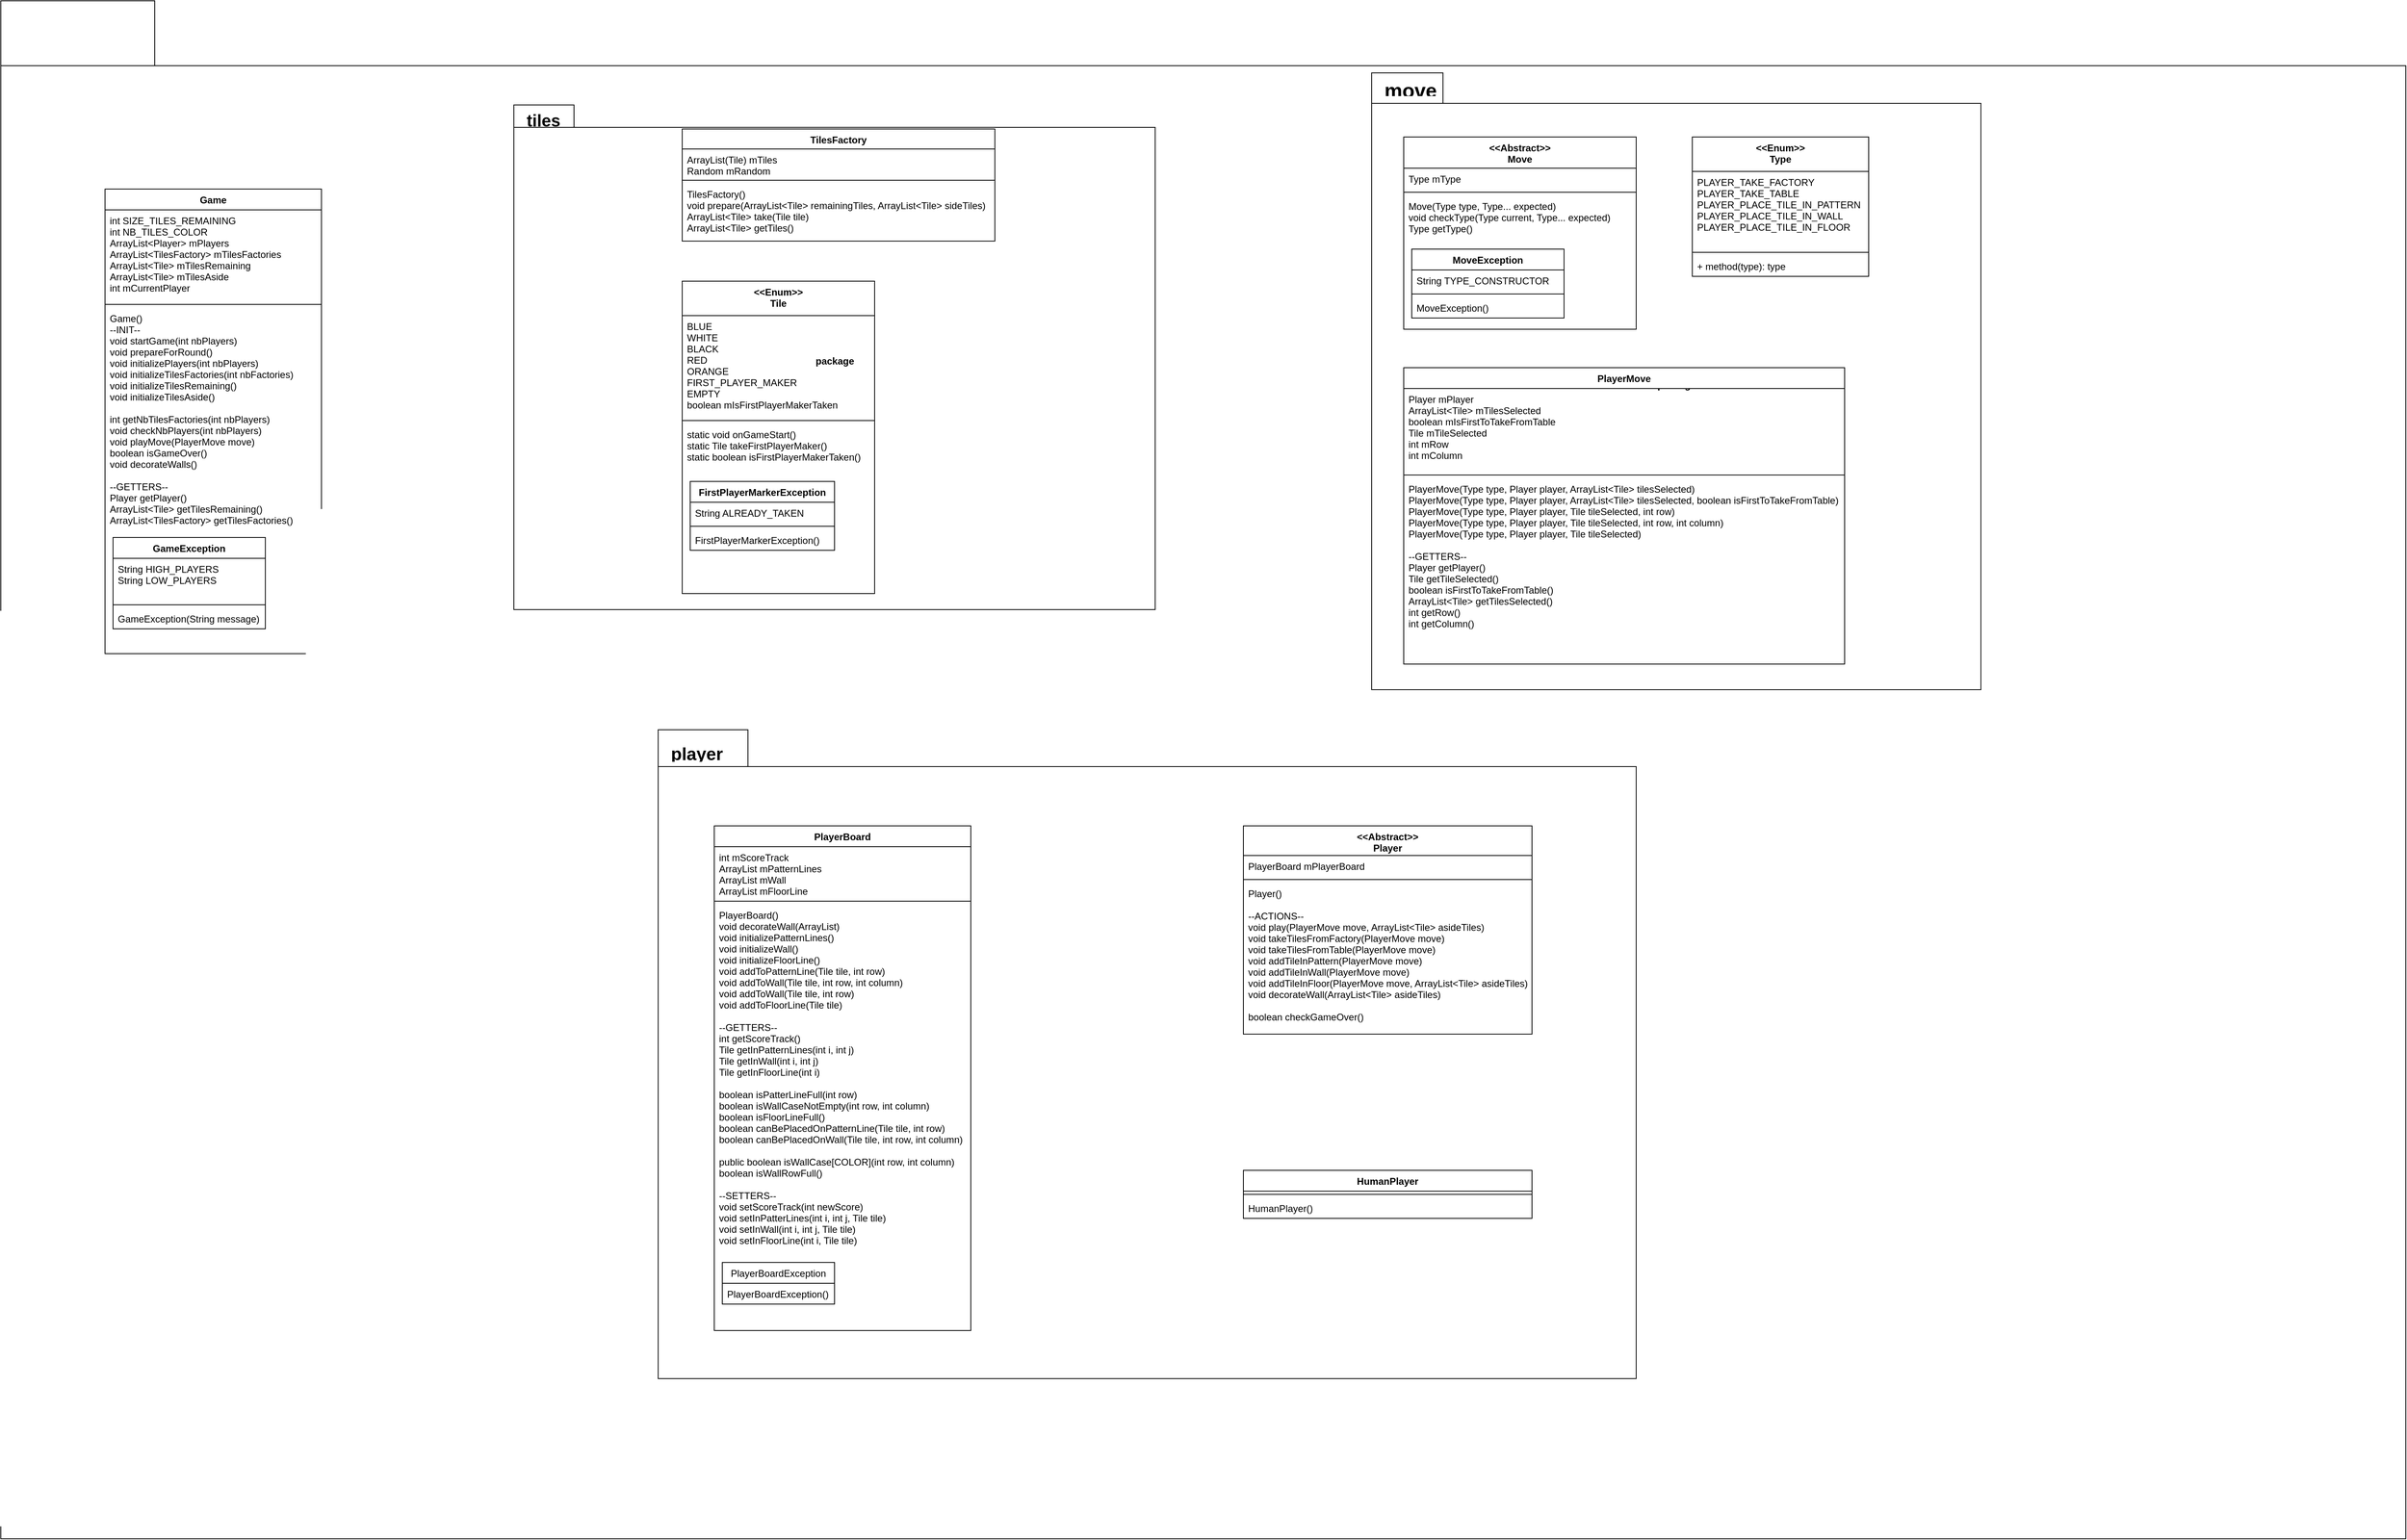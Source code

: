 <mxfile version="13.0.2" type="github">
  <diagram id="XCA9C4f2JsbgDVpI73ji" name="Page-1">
    <mxGraphModel dx="3076" dy="1914" grid="1" gridSize="10" guides="1" tooltips="1" connect="1" arrows="1" fold="1" page="1" pageScale="1" pageWidth="827" pageHeight="1169" math="0" shadow="0">
      <root>
        <mxCell id="0" />
        <mxCell id="1" parent="0" />
        <mxCell id="b1CXoUU1IrnRyMRFLuJq-70" value="" style="shape=folder;fontStyle=1;spacingTop=10;tabWidth=143;tabHeight=81;tabPosition=left;html=1;fontSize=12;" vertex="1" parent="1">
          <mxGeometry x="-850" y="-990" width="3000" height="1920" as="geometry" />
        </mxCell>
        <mxCell id="b1CXoUU1IrnRyMRFLuJq-60" value="package" style="shape=folder;fontStyle=1;spacingTop=10;tabWidth=89;tabHeight=38;tabPosition=left;html=1;fontSize=12;" vertex="1" parent="1">
          <mxGeometry x="860" y="-900" width="760" height="770" as="geometry" />
        </mxCell>
        <mxCell id="b1CXoUU1IrnRyMRFLuJq-34" value="package" style="shape=folder;fontStyle=1;spacingTop=10;tabWidth=75;tabHeight=28;tabPosition=left;html=1;fontSize=12;" vertex="1" parent="1">
          <mxGeometry x="-210" y="-860" width="800" height="630" as="geometry" />
        </mxCell>
        <mxCell id="b1CXoUU1IrnRyMRFLuJq-10" value="" style="shape=folder;fontStyle=1;spacingTop=10;tabWidth=112;tabHeight=46;tabPosition=left;html=1;treeMoving=1;treeFolding=1;autosize=0;" vertex="1" parent="1">
          <mxGeometry x="-30" y="-80" width="1220" height="810" as="geometry" />
        </mxCell>
        <mxCell id="O8AdQkVKEZQIfbViCcOW-5" value="PlayerBoard&#xa;" style="swimlane;fontStyle=1;align=center;verticalAlign=top;childLayout=stackLayout;horizontal=1;startSize=26;horizontalStack=0;resizeParent=1;resizeParentMax=0;resizeLast=0;collapsible=1;marginBottom=0;" parent="1" vertex="1">
          <mxGeometry x="40" y="40" width="320" height="630" as="geometry" />
        </mxCell>
        <mxCell id="O8AdQkVKEZQIfbViCcOW-6" value="int mScoreTrack&#xa;ArrayList mPatternLines&#xa;ArrayList mWall&#xa;ArrayList mFloorLine" style="text;strokeColor=none;fillColor=none;align=left;verticalAlign=top;spacingLeft=4;spacingRight=4;overflow=hidden;rotatable=0;points=[[0,0.5],[1,0.5]];portConstraint=eastwest;" parent="O8AdQkVKEZQIfbViCcOW-5" vertex="1">
          <mxGeometry y="26" width="320" height="64" as="geometry" />
        </mxCell>
        <mxCell id="O8AdQkVKEZQIfbViCcOW-7" value="" style="line;strokeWidth=1;fillColor=none;align=left;verticalAlign=middle;spacingTop=-1;spacingLeft=3;spacingRight=3;rotatable=0;labelPosition=right;points=[];portConstraint=eastwest;" parent="O8AdQkVKEZQIfbViCcOW-5" vertex="1">
          <mxGeometry y="90" width="320" height="8" as="geometry" />
        </mxCell>
        <mxCell id="O8AdQkVKEZQIfbViCcOW-8" value="PlayerBoard()&#xa;void decorateWall(ArrayList)&#xa;void initializePatternLines()&#xa;void initializeWall()&#xa;void initializeFloorLine()&#xa;void addToPatternLine(Tile tile, int row)&#xa;void addToWall(Tile tile, int row, int column)&#xa;void addToWall(Tile tile, int row)&#xa;void addToFloorLine(Tile tile)&#xa;&#xa;--GETTERS--&#xa;int getScoreTrack()&#xa;Tile getInPatternLines(int i, int j)&#xa;Tile getInWall(int i, int j)&#xa;Tile getInFloorLine(int i)&#xa;&#xa;boolean isPatterLineFull(int row)&#xa;boolean isWallCaseNotEmpty(int row, int column)&#xa;boolean isFloorLineFull()&#xa;boolean canBePlacedOnPatternLine(Tile tile, int row)&#xa;boolean canBePlacedOnWall(Tile tile, int row, int column)&#xa;&#xa;public boolean isWallCase[COLOR](int row, int column)&#xa;boolean isWallRowFull()&#xa;&#xa;--SETTERS--&#xa;void setScoreTrack(int newScore)&#xa;void setInPatterLines(int i, int j, Tile tile)&#xa;void setInWall(int i, int j, Tile tile)&#xa;void setInFloorLine(int i, Tile tile)&#xa;" style="text;strokeColor=none;fillColor=none;align=left;verticalAlign=top;spacingLeft=4;spacingRight=4;overflow=hidden;rotatable=0;points=[[0,0.5],[1,0.5]];portConstraint=eastwest;" parent="O8AdQkVKEZQIfbViCcOW-5" vertex="1">
          <mxGeometry y="98" width="320" height="532" as="geometry" />
        </mxCell>
        <mxCell id="O8AdQkVKEZQIfbViCcOW-20" value="PlayerBoardException" style="swimlane;fontStyle=0;childLayout=stackLayout;horizontal=1;startSize=26;fillColor=none;horizontalStack=0;resizeParent=1;resizeParentMax=0;resizeLast=0;collapsible=1;marginBottom=0;" parent="1" vertex="1">
          <mxGeometry x="50" y="585" width="140" height="52" as="geometry" />
        </mxCell>
        <mxCell id="O8AdQkVKEZQIfbViCcOW-21" value="PlayerBoardException()" style="text;strokeColor=none;fillColor=none;align=left;verticalAlign=top;spacingLeft=4;spacingRight=4;overflow=hidden;rotatable=0;points=[[0,0.5],[1,0.5]];portConstraint=eastwest;" parent="O8AdQkVKEZQIfbViCcOW-20" vertex="1">
          <mxGeometry y="26" width="140" height="26" as="geometry" />
        </mxCell>
        <mxCell id="b1CXoUU1IrnRyMRFLuJq-11" value="player" style="text;strokeColor=none;fillColor=none;align=left;verticalAlign=top;spacingLeft=4;spacingRight=4;overflow=hidden;rotatable=0;points=[[0,0.5],[1,0.5]];portConstraint=eastwest;fontStyle=1;fontSize=22;" vertex="1" parent="1">
          <mxGeometry x="-20" y="-70" width="100" height="26" as="geometry" />
        </mxCell>
        <mxCell id="O8AdQkVKEZQIfbViCcOW-24" value="&lt;&lt;Abstract&gt;&gt;&#xa;Player" style="swimlane;fontStyle=1;align=center;verticalAlign=top;childLayout=stackLayout;horizontal=1;startSize=37;horizontalStack=0;resizeParent=1;resizeParentMax=0;resizeLast=0;collapsible=1;marginBottom=0;" parent="1" vertex="1">
          <mxGeometry x="700" y="40" width="360" height="260" as="geometry" />
        </mxCell>
        <mxCell id="O8AdQkVKEZQIfbViCcOW-25" value="PlayerBoard mPlayerBoard" style="text;strokeColor=none;fillColor=none;align=left;verticalAlign=top;spacingLeft=4;spacingRight=4;overflow=hidden;rotatable=0;points=[[0,0.5],[1,0.5]];portConstraint=eastwest;" parent="O8AdQkVKEZQIfbViCcOW-24" vertex="1">
          <mxGeometry y="37" width="360" height="26" as="geometry" />
        </mxCell>
        <mxCell id="O8AdQkVKEZQIfbViCcOW-26" value="" style="line;strokeWidth=1;fillColor=none;align=left;verticalAlign=middle;spacingTop=-1;spacingLeft=3;spacingRight=3;rotatable=0;labelPosition=right;points=[];portConstraint=eastwest;" parent="O8AdQkVKEZQIfbViCcOW-24" vertex="1">
          <mxGeometry y="63" width="360" height="8" as="geometry" />
        </mxCell>
        <mxCell id="O8AdQkVKEZQIfbViCcOW-27" value="Player()&#xa;&#xa;--ACTIONS--&#xa;void play(PlayerMove move, ArrayList&lt;Tile&gt; asideTiles)&#xa;void takeTilesFromFactory(PlayerMove move)&#xa;void takeTilesFromTable(PlayerMove move)&#xa;void addTileInPattern(PlayerMove move)&#xa;void addTileInWall(PlayerMove move)&#xa;void addTileInFloor(PlayerMove move, ArrayList&lt;Tile&gt; asideTiles)&#xa;void decorateWall(ArrayList&lt;Tile&gt; asideTiles)&#xa;&#xa;boolean checkGameOver()&#xa;" style="text;strokeColor=none;fillColor=none;align=left;verticalAlign=top;spacingLeft=4;spacingRight=4;overflow=hidden;rotatable=0;points=[[0,0.5],[1,0.5]];portConstraint=eastwest;" parent="O8AdQkVKEZQIfbViCcOW-24" vertex="1">
          <mxGeometry y="71" width="360" height="189" as="geometry" />
        </mxCell>
        <mxCell id="b1CXoUU1IrnRyMRFLuJq-6" value="HumanPlayer" style="swimlane;fontStyle=1;align=center;verticalAlign=top;childLayout=stackLayout;horizontal=1;startSize=26;horizontalStack=0;resizeParent=1;resizeParentMax=0;resizeLast=0;collapsible=1;marginBottom=0;" vertex="1" parent="1">
          <mxGeometry x="700" y="470" width="360" height="60" as="geometry" />
        </mxCell>
        <mxCell id="b1CXoUU1IrnRyMRFLuJq-8" value="" style="line;strokeWidth=1;fillColor=none;align=left;verticalAlign=middle;spacingTop=-1;spacingLeft=3;spacingRight=3;rotatable=0;labelPosition=right;points=[];portConstraint=eastwest;" vertex="1" parent="b1CXoUU1IrnRyMRFLuJq-6">
          <mxGeometry y="26" width="360" height="8" as="geometry" />
        </mxCell>
        <mxCell id="b1CXoUU1IrnRyMRFLuJq-9" value="HumanPlayer()" style="text;strokeColor=none;fillColor=none;align=left;verticalAlign=top;spacingLeft=4;spacingRight=4;overflow=hidden;rotatable=0;points=[[0,0.5],[1,0.5]];portConstraint=eastwest;" vertex="1" parent="b1CXoUU1IrnRyMRFLuJq-6">
          <mxGeometry y="34" width="360" height="26" as="geometry" />
        </mxCell>
        <mxCell id="b1CXoUU1IrnRyMRFLuJq-18" value="TilesFactory" style="swimlane;fontStyle=1;align=center;verticalAlign=top;childLayout=stackLayout;horizontal=1;startSize=25;horizontalStack=0;resizeParent=1;resizeParentMax=0;resizeLast=0;collapsible=1;marginBottom=0;fontSize=12;" vertex="1" parent="1">
          <mxGeometry y="-830" width="390" height="140" as="geometry" />
        </mxCell>
        <mxCell id="b1CXoUU1IrnRyMRFLuJq-19" value="ArrayList(Tile) mTiles&#xa;Random mRandom" style="text;strokeColor=none;fillColor=none;align=left;verticalAlign=top;spacingLeft=4;spacingRight=4;overflow=hidden;rotatable=0;points=[[0,0.5],[1,0.5]];portConstraint=eastwest;" vertex="1" parent="b1CXoUU1IrnRyMRFLuJq-18">
          <mxGeometry y="25" width="390" height="35" as="geometry" />
        </mxCell>
        <mxCell id="b1CXoUU1IrnRyMRFLuJq-20" value="" style="line;strokeWidth=1;fillColor=none;align=left;verticalAlign=middle;spacingTop=-1;spacingLeft=3;spacingRight=3;rotatable=0;labelPosition=right;points=[];portConstraint=eastwest;" vertex="1" parent="b1CXoUU1IrnRyMRFLuJq-18">
          <mxGeometry y="60" width="390" height="8" as="geometry" />
        </mxCell>
        <mxCell id="b1CXoUU1IrnRyMRFLuJq-21" value="TilesFactory()&#xa;void prepare(ArrayList&lt;Tile&gt; remainingTiles, ArrayList&lt;Tile&gt; sideTiles)&#xa;ArrayList&lt;Tile&gt; take(Tile tile)&#xa;ArrayList&lt;Tile&gt; getTiles()&#xa;" style="text;strokeColor=none;fillColor=none;align=left;verticalAlign=top;spacingLeft=4;spacingRight=4;overflow=hidden;rotatable=0;points=[[0,0.5],[1,0.5]];portConstraint=eastwest;" vertex="1" parent="b1CXoUU1IrnRyMRFLuJq-18">
          <mxGeometry y="68" width="390" height="72" as="geometry" />
        </mxCell>
        <mxCell id="b1CXoUU1IrnRyMRFLuJq-22" value="&lt;&lt;Enum&gt;&gt;&#xa;Tile" style="swimlane;fontStyle=1;align=center;verticalAlign=top;childLayout=stackLayout;horizontal=1;startSize=43;horizontalStack=0;resizeParent=1;resizeParentMax=0;resizeLast=0;collapsible=1;marginBottom=0;fontSize=12;" vertex="1" parent="1">
          <mxGeometry y="-640" width="240" height="390" as="geometry" />
        </mxCell>
        <mxCell id="b1CXoUU1IrnRyMRFLuJq-23" value="BLUE&#xa;WHITE&#xa;BLACK&#xa;RED&#xa;ORANGE&#xa;FIRST_PLAYER_MAKER&#xa;EMPTY&#xa;boolean mIsFirstPlayerMakerTaken&#xa;" style="text;strokeColor=none;fillColor=none;align=left;verticalAlign=top;spacingLeft=4;spacingRight=4;overflow=hidden;rotatable=0;points=[[0,0.5],[1,0.5]];portConstraint=eastwest;" vertex="1" parent="b1CXoUU1IrnRyMRFLuJq-22">
          <mxGeometry y="43" width="240" height="127" as="geometry" />
        </mxCell>
        <mxCell id="b1CXoUU1IrnRyMRFLuJq-24" value="" style="line;strokeWidth=1;fillColor=none;align=left;verticalAlign=middle;spacingTop=-1;spacingLeft=3;spacingRight=3;rotatable=0;labelPosition=right;points=[];portConstraint=eastwest;" vertex="1" parent="b1CXoUU1IrnRyMRFLuJq-22">
          <mxGeometry y="170" width="240" height="8" as="geometry" />
        </mxCell>
        <mxCell id="b1CXoUU1IrnRyMRFLuJq-25" value="static void onGameStart()&#xa;static Tile takeFirstPlayerMaker()&#xa;static boolean isFirstPlayerMakerTaken()&#xa;" style="text;strokeColor=none;fillColor=none;align=left;verticalAlign=top;spacingLeft=4;spacingRight=4;overflow=hidden;rotatable=0;points=[[0,0.5],[1,0.5]];portConstraint=eastwest;" vertex="1" parent="b1CXoUU1IrnRyMRFLuJq-22">
          <mxGeometry y="178" width="240" height="212" as="geometry" />
        </mxCell>
        <mxCell id="b1CXoUU1IrnRyMRFLuJq-30" value="FirstPlayerMarkerException" style="swimlane;fontStyle=1;align=center;verticalAlign=top;childLayout=stackLayout;horizontal=1;startSize=26;horizontalStack=0;resizeParent=1;resizeParentMax=0;resizeLast=0;collapsible=1;marginBottom=0;fontSize=12;" vertex="1" parent="1">
          <mxGeometry x="10" y="-390" width="180" height="86" as="geometry" />
        </mxCell>
        <mxCell id="b1CXoUU1IrnRyMRFLuJq-31" value="String ALREADY_TAKEN" style="text;strokeColor=none;fillColor=none;align=left;verticalAlign=top;spacingLeft=4;spacingRight=4;overflow=hidden;rotatable=0;points=[[0,0.5],[1,0.5]];portConstraint=eastwest;" vertex="1" parent="b1CXoUU1IrnRyMRFLuJq-30">
          <mxGeometry y="26" width="180" height="26" as="geometry" />
        </mxCell>
        <mxCell id="b1CXoUU1IrnRyMRFLuJq-32" value="" style="line;strokeWidth=1;fillColor=none;align=left;verticalAlign=middle;spacingTop=-1;spacingLeft=3;spacingRight=3;rotatable=0;labelPosition=right;points=[];portConstraint=eastwest;" vertex="1" parent="b1CXoUU1IrnRyMRFLuJq-30">
          <mxGeometry y="52" width="180" height="8" as="geometry" />
        </mxCell>
        <mxCell id="b1CXoUU1IrnRyMRFLuJq-33" value="FirstPlayerMarkerException()" style="text;strokeColor=none;fillColor=none;align=left;verticalAlign=top;spacingLeft=4;spacingRight=4;overflow=hidden;rotatable=0;points=[[0,0.5],[1,0.5]];portConstraint=eastwest;" vertex="1" parent="b1CXoUU1IrnRyMRFLuJq-30">
          <mxGeometry y="60" width="180" height="26" as="geometry" />
        </mxCell>
        <mxCell id="b1CXoUU1IrnRyMRFLuJq-35" value="tiles" style="text;strokeColor=none;fillColor=none;align=left;verticalAlign=top;spacingLeft=4;spacingRight=4;overflow=hidden;rotatable=0;points=[[0,0.5],[1,0.5]];portConstraint=eastwest;fontSize=21;fontStyle=1" vertex="1" parent="1">
          <mxGeometry x="-200" y="-860" width="100" height="26" as="geometry" />
        </mxCell>
        <mxCell id="b1CXoUU1IrnRyMRFLuJq-37" value="&lt;&lt;Abstract&gt;&gt;&#xa;Move" style="swimlane;fontStyle=1;align=center;verticalAlign=top;childLayout=stackLayout;horizontal=1;startSize=39;horizontalStack=0;resizeParent=1;resizeParentMax=0;resizeLast=0;collapsible=1;marginBottom=0;fontSize=12;" vertex="1" parent="1">
          <mxGeometry x="900" y="-820" width="290" height="240" as="geometry" />
        </mxCell>
        <mxCell id="b1CXoUU1IrnRyMRFLuJq-38" value="Type mType" style="text;strokeColor=none;fillColor=none;align=left;verticalAlign=top;spacingLeft=4;spacingRight=4;overflow=hidden;rotatable=0;points=[[0,0.5],[1,0.5]];portConstraint=eastwest;" vertex="1" parent="b1CXoUU1IrnRyMRFLuJq-37">
          <mxGeometry y="39" width="290" height="26" as="geometry" />
        </mxCell>
        <mxCell id="b1CXoUU1IrnRyMRFLuJq-39" value="" style="line;strokeWidth=1;fillColor=none;align=left;verticalAlign=middle;spacingTop=-1;spacingLeft=3;spacingRight=3;rotatable=0;labelPosition=right;points=[];portConstraint=eastwest;" vertex="1" parent="b1CXoUU1IrnRyMRFLuJq-37">
          <mxGeometry y="65" width="290" height="8" as="geometry" />
        </mxCell>
        <mxCell id="b1CXoUU1IrnRyMRFLuJq-40" value="Move(Type type, Type... expected)&#xa;void checkType(Type current, Type... expected)&#xa;Type getType()&#xa;&#xa;" style="text;strokeColor=none;fillColor=none;align=left;verticalAlign=top;spacingLeft=4;spacingRight=4;overflow=hidden;rotatable=0;points=[[0,0.5],[1,0.5]];portConstraint=eastwest;" vertex="1" parent="b1CXoUU1IrnRyMRFLuJq-37">
          <mxGeometry y="73" width="290" height="167" as="geometry" />
        </mxCell>
        <mxCell id="b1CXoUU1IrnRyMRFLuJq-41" value="MoveException" style="swimlane;fontStyle=1;align=center;verticalAlign=top;childLayout=stackLayout;horizontal=1;startSize=26;horizontalStack=0;resizeParent=1;resizeParentMax=0;resizeLast=0;collapsible=1;marginBottom=0;fontSize=12;" vertex="1" parent="1">
          <mxGeometry x="910" y="-680" width="190" height="86" as="geometry" />
        </mxCell>
        <mxCell id="b1CXoUU1IrnRyMRFLuJq-42" value="String TYPE_CONSTRUCTOR" style="text;strokeColor=none;fillColor=none;align=left;verticalAlign=top;spacingLeft=4;spacingRight=4;overflow=hidden;rotatable=0;points=[[0,0.5],[1,0.5]];portConstraint=eastwest;" vertex="1" parent="b1CXoUU1IrnRyMRFLuJq-41">
          <mxGeometry y="26" width="190" height="26" as="geometry" />
        </mxCell>
        <mxCell id="b1CXoUU1IrnRyMRFLuJq-43" value="" style="line;strokeWidth=1;fillColor=none;align=left;verticalAlign=middle;spacingTop=-1;spacingLeft=3;spacingRight=3;rotatable=0;labelPosition=right;points=[];portConstraint=eastwest;" vertex="1" parent="b1CXoUU1IrnRyMRFLuJq-41">
          <mxGeometry y="52" width="190" height="8" as="geometry" />
        </mxCell>
        <mxCell id="b1CXoUU1IrnRyMRFLuJq-44" value="MoveException()" style="text;strokeColor=none;fillColor=none;align=left;verticalAlign=top;spacingLeft=4;spacingRight=4;overflow=hidden;rotatable=0;points=[[0,0.5],[1,0.5]];portConstraint=eastwest;" vertex="1" parent="b1CXoUU1IrnRyMRFLuJq-41">
          <mxGeometry y="60" width="190" height="26" as="geometry" />
        </mxCell>
        <mxCell id="b1CXoUU1IrnRyMRFLuJq-45" value="&lt;&lt;Enum&gt;&gt;&#xa;Type" style="swimlane;fontStyle=1;align=center;verticalAlign=top;childLayout=stackLayout;horizontal=1;startSize=43;horizontalStack=0;resizeParent=1;resizeParentMax=0;resizeLast=0;collapsible=1;marginBottom=0;fontSize=12;" vertex="1" parent="1">
          <mxGeometry x="1260" y="-820" width="220" height="174" as="geometry" />
        </mxCell>
        <mxCell id="b1CXoUU1IrnRyMRFLuJq-46" value="PLAYER_TAKE_FACTORY&#xa;PLAYER_TAKE_TABLE&#xa;PLAYER_PLACE_TILE_IN_PATTERN&#xa;PLAYER_PLACE_TILE_IN_WALL&#xa;PLAYER_PLACE_TILE_IN_FLOOR &#xa;" style="text;strokeColor=none;fillColor=none;align=left;verticalAlign=top;spacingLeft=4;spacingRight=4;overflow=hidden;rotatable=0;points=[[0,0.5],[1,0.5]];portConstraint=eastwest;" vertex="1" parent="b1CXoUU1IrnRyMRFLuJq-45">
          <mxGeometry y="43" width="220" height="97" as="geometry" />
        </mxCell>
        <mxCell id="b1CXoUU1IrnRyMRFLuJq-47" value="" style="line;strokeWidth=1;fillColor=none;align=left;verticalAlign=middle;spacingTop=-1;spacingLeft=3;spacingRight=3;rotatable=0;labelPosition=right;points=[];portConstraint=eastwest;" vertex="1" parent="b1CXoUU1IrnRyMRFLuJq-45">
          <mxGeometry y="140" width="220" height="8" as="geometry" />
        </mxCell>
        <mxCell id="b1CXoUU1IrnRyMRFLuJq-48" value="+ method(type): type" style="text;strokeColor=none;fillColor=none;align=left;verticalAlign=top;spacingLeft=4;spacingRight=4;overflow=hidden;rotatable=0;points=[[0,0.5],[1,0.5]];portConstraint=eastwest;" vertex="1" parent="b1CXoUU1IrnRyMRFLuJq-45">
          <mxGeometry y="148" width="220" height="26" as="geometry" />
        </mxCell>
        <mxCell id="b1CXoUU1IrnRyMRFLuJq-49" value="PlayerMove" style="swimlane;fontStyle=1;align=center;verticalAlign=top;childLayout=stackLayout;horizontal=1;startSize=26;horizontalStack=0;resizeParent=1;resizeParentMax=0;resizeLast=0;collapsible=1;marginBottom=0;fontSize=12;" vertex="1" parent="1">
          <mxGeometry x="900" y="-532" width="550" height="370" as="geometry" />
        </mxCell>
        <mxCell id="b1CXoUU1IrnRyMRFLuJq-50" value="Player mPlayer&#xa;ArrayList&lt;Tile&gt; mTilesSelected&#xa;boolean mIsFirstToTakeFromTable&#xa;Tile mTileSelected&#xa;int mRow&#xa;int mColumn&#xa; " style="text;strokeColor=none;fillColor=none;align=left;verticalAlign=top;spacingLeft=4;spacingRight=4;overflow=hidden;rotatable=0;points=[[0,0.5],[1,0.5]];portConstraint=eastwest;" vertex="1" parent="b1CXoUU1IrnRyMRFLuJq-49">
          <mxGeometry y="26" width="550" height="104" as="geometry" />
        </mxCell>
        <mxCell id="b1CXoUU1IrnRyMRFLuJq-51" value="" style="line;strokeWidth=1;fillColor=none;align=left;verticalAlign=middle;spacingTop=-1;spacingLeft=3;spacingRight=3;rotatable=0;labelPosition=right;points=[];portConstraint=eastwest;" vertex="1" parent="b1CXoUU1IrnRyMRFLuJq-49">
          <mxGeometry y="130" width="550" height="8" as="geometry" />
        </mxCell>
        <mxCell id="b1CXoUU1IrnRyMRFLuJq-52" value="PlayerMove(Type type, Player player, ArrayList&lt;Tile&gt; tilesSelected)&#xa;PlayerMove(Type type, Player player, ArrayList&lt;Tile&gt; tilesSelected, boolean isFirstToTakeFromTable)&#xa;PlayerMove(Type type, Player player, Tile tileSelected, int row)&#xa;PlayerMove(Type type, Player player, Tile tileSelected, int row, int column)&#xa;PlayerMove(Type type, Player player, Tile tileSelected)&#xa;&#xa;--GETTERS--&#xa;Player getPlayer()&#xa;Tile getTileSelected()&#xa;boolean isFirstToTakeFromTable()&#xa;ArrayList&lt;Tile&gt; getTilesSelected()&#xa;int getRow()&#xa;int getColumn()&#xa;" style="text;strokeColor=none;fillColor=none;align=left;verticalAlign=top;spacingLeft=4;spacingRight=4;overflow=hidden;rotatable=0;points=[[0,0.5],[1,0.5]];portConstraint=eastwest;" vertex="1" parent="b1CXoUU1IrnRyMRFLuJq-49">
          <mxGeometry y="138" width="550" height="232" as="geometry" />
        </mxCell>
        <mxCell id="b1CXoUU1IrnRyMRFLuJq-61" value="move" style="text;strokeColor=none;fillColor=none;align=left;verticalAlign=top;spacingLeft=4;spacingRight=4;overflow=hidden;rotatable=0;points=[[0,0.5],[1,0.5]];portConstraint=eastwest;fontSize=25;fontStyle=1" vertex="1" parent="1">
          <mxGeometry x="870" y="-900" width="100" height="25" as="geometry" />
        </mxCell>
        <mxCell id="b1CXoUU1IrnRyMRFLuJq-62" value="Game" style="swimlane;fontStyle=1;align=center;verticalAlign=top;childLayout=stackLayout;horizontal=1;startSize=26;horizontalStack=0;resizeParent=1;resizeParentMax=0;resizeLast=0;collapsible=1;marginBottom=0;fontSize=12;" vertex="1" parent="1">
          <mxGeometry x="-720" y="-755" width="270" height="580" as="geometry" />
        </mxCell>
        <mxCell id="b1CXoUU1IrnRyMRFLuJq-63" value="int SIZE_TILES_REMAINING&#xa;int NB_TILES_COLOR&#xa;ArrayList&lt;Player&gt; mPlayers&#xa;ArrayList&lt;TilesFactory&gt; mTilesFactories&#xa;ArrayList&lt;Tile&gt; mTilesRemaining&#xa;ArrayList&lt;Tile&gt; mTilesAside&#xa;int mCurrentPlayer" style="text;strokeColor=none;fillColor=none;align=left;verticalAlign=top;spacingLeft=4;spacingRight=4;overflow=hidden;rotatable=0;points=[[0,0.5],[1,0.5]];portConstraint=eastwest;" vertex="1" parent="b1CXoUU1IrnRyMRFLuJq-62">
          <mxGeometry y="26" width="270" height="114" as="geometry" />
        </mxCell>
        <mxCell id="b1CXoUU1IrnRyMRFLuJq-64" value="" style="line;strokeWidth=1;fillColor=none;align=left;verticalAlign=middle;spacingTop=-1;spacingLeft=3;spacingRight=3;rotatable=0;labelPosition=right;points=[];portConstraint=eastwest;" vertex="1" parent="b1CXoUU1IrnRyMRFLuJq-62">
          <mxGeometry y="140" width="270" height="8" as="geometry" />
        </mxCell>
        <mxCell id="b1CXoUU1IrnRyMRFLuJq-65" value="Game()&#xa;--INIT--&#xa;void startGame(int nbPlayers)&#xa;void prepareForRound()&#xa;void initializePlayers(int nbPlayers)&#xa;void initializeTilesFactories(int nbFactories)&#xa;void initializeTilesRemaining()&#xa;void initializeTilesAside()&#xa;&#xa;int getNbTilesFactories(int nbPlayers)&#xa;void checkNbPlayers(int nbPlayers)&#xa;void playMove(PlayerMove move)&#xa;boolean isGameOver()&#xa;void decorateWalls()&#xa;&#xa;--GETTERS--&#xa;Player getPlayer()&#xa;ArrayList&lt;Tile&gt; getTilesRemaining()&#xa;ArrayList&lt;TilesFactory&gt; getTilesFactories()&#xa;&#xa;" style="text;strokeColor=none;fillColor=none;align=left;verticalAlign=top;spacingLeft=4;spacingRight=4;overflow=hidden;rotatable=0;points=[[0,0.5],[1,0.5]];portConstraint=eastwest;" vertex="1" parent="b1CXoUU1IrnRyMRFLuJq-62">
          <mxGeometry y="148" width="270" height="432" as="geometry" />
        </mxCell>
        <mxCell id="b1CXoUU1IrnRyMRFLuJq-66" value="GameException" style="swimlane;fontStyle=1;align=center;verticalAlign=top;childLayout=stackLayout;horizontal=1;startSize=26;horizontalStack=0;resizeParent=1;resizeParentMax=0;resizeLast=0;collapsible=1;marginBottom=0;fontSize=12;" vertex="1" parent="1">
          <mxGeometry x="-710" y="-320" width="190" height="114" as="geometry" />
        </mxCell>
        <mxCell id="b1CXoUU1IrnRyMRFLuJq-67" value="String HIGH_PLAYERS&#xa;String LOW_PLAYERS " style="text;strokeColor=none;fillColor=none;align=left;verticalAlign=top;spacingLeft=4;spacingRight=4;overflow=hidden;rotatable=0;points=[[0,0.5],[1,0.5]];portConstraint=eastwest;" vertex="1" parent="b1CXoUU1IrnRyMRFLuJq-66">
          <mxGeometry y="26" width="190" height="54" as="geometry" />
        </mxCell>
        <mxCell id="b1CXoUU1IrnRyMRFLuJq-68" value="" style="line;strokeWidth=1;fillColor=none;align=left;verticalAlign=middle;spacingTop=-1;spacingLeft=3;spacingRight=3;rotatable=0;labelPosition=right;points=[];portConstraint=eastwest;" vertex="1" parent="b1CXoUU1IrnRyMRFLuJq-66">
          <mxGeometry y="80" width="190" height="8" as="geometry" />
        </mxCell>
        <mxCell id="b1CXoUU1IrnRyMRFLuJq-69" value="GameException(String message)" style="text;strokeColor=none;fillColor=none;align=left;verticalAlign=top;spacingLeft=4;spacingRight=4;overflow=hidden;rotatable=0;points=[[0,0.5],[1,0.5]];portConstraint=eastwest;" vertex="1" parent="b1CXoUU1IrnRyMRFLuJq-66">
          <mxGeometry y="88" width="190" height="26" as="geometry" />
        </mxCell>
      </root>
    </mxGraphModel>
  </diagram>
</mxfile>
